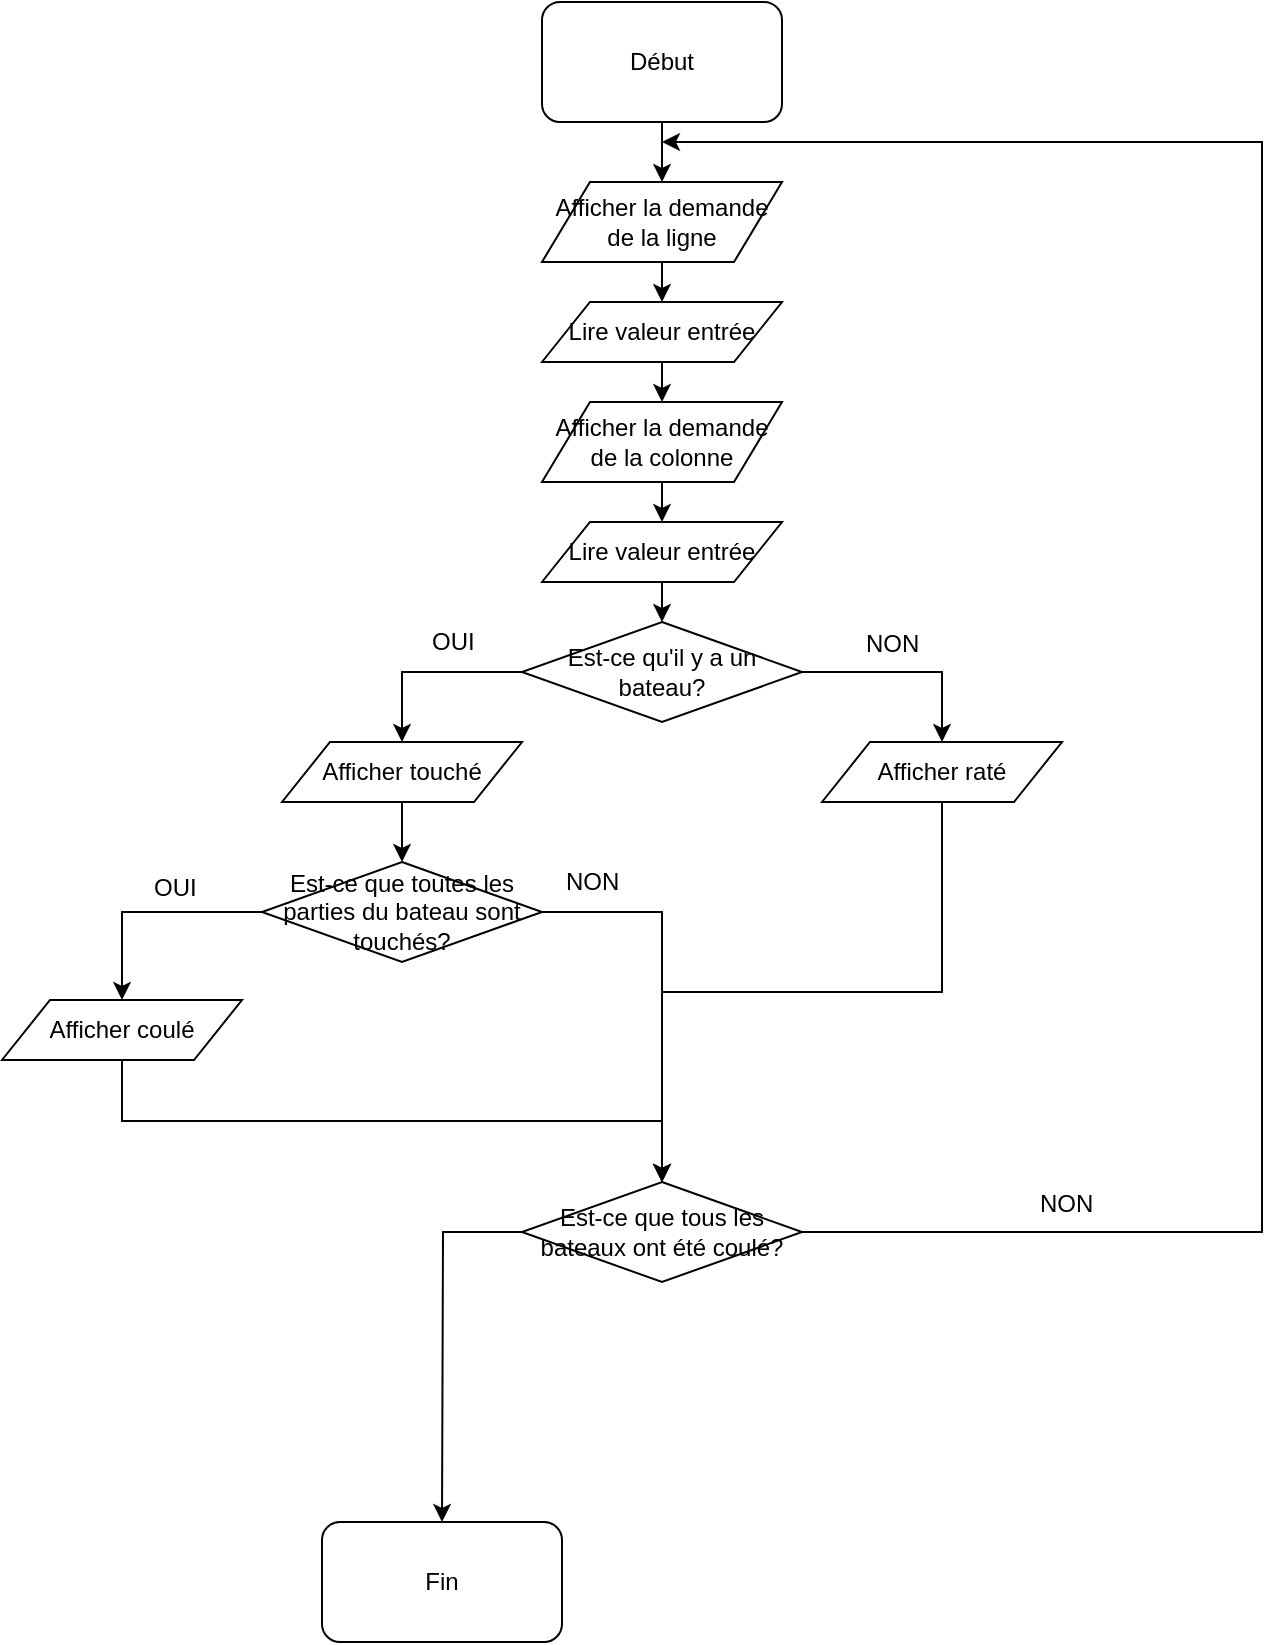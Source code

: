 <mxfile version="10.6.0" type="device"><diagram id="vwDHhR83vgKixVL4SQj4" name="Page-1"><mxGraphModel dx="738" dy="595" grid="1" gridSize="10" guides="1" tooltips="1" connect="1" arrows="1" fold="1" page="1" pageScale="1" pageWidth="827" pageHeight="1169" math="0" shadow="0"><root><mxCell id="0"/><mxCell id="1" parent="0"/><mxCell id="Gx6yp3rIK86kOS3OuC3F-3" style="edgeStyle=orthogonalEdgeStyle;rounded=0;orthogonalLoop=1;jettySize=auto;html=1;exitX=0.5;exitY=1;exitDx=0;exitDy=0;entryX=0.5;entryY=0;entryDx=0;entryDy=0;" parent="1" source="Gx6yp3rIK86kOS3OuC3F-1" target="Gx6yp3rIK86kOS3OuC3F-2" edge="1"><mxGeometry relative="1" as="geometry"/></mxCell><mxCell id="Gx6yp3rIK86kOS3OuC3F-1" value="Début" style="rounded=1;whiteSpace=wrap;html=1;" parent="1" vertex="1"><mxGeometry x="340" y="70" width="120" height="60" as="geometry"/></mxCell><mxCell id="Gx6yp3rIK86kOS3OuC3F-5" style="edgeStyle=orthogonalEdgeStyle;rounded=0;orthogonalLoop=1;jettySize=auto;html=1;exitX=0.5;exitY=1;exitDx=0;exitDy=0;entryX=0.5;entryY=0;entryDx=0;entryDy=0;" parent="1" source="Gx6yp3rIK86kOS3OuC3F-2" target="Gx6yp3rIK86kOS3OuC3F-4" edge="1"><mxGeometry relative="1" as="geometry"/></mxCell><mxCell id="Gx6yp3rIK86kOS3OuC3F-2" value="Afficher la demande de la ligne" style="shape=parallelogram;perimeter=parallelogramPerimeter;whiteSpace=wrap;html=1;" parent="1" vertex="1"><mxGeometry x="340" y="160" width="120" height="40" as="geometry"/></mxCell><mxCell id="Gx6yp3rIK86kOS3OuC3F-9" style="edgeStyle=orthogonalEdgeStyle;rounded=0;orthogonalLoop=1;jettySize=auto;html=1;exitX=0.5;exitY=1;exitDx=0;exitDy=0;entryX=0.5;entryY=0;entryDx=0;entryDy=0;" parent="1" source="Gx6yp3rIK86kOS3OuC3F-4" target="Gx6yp3rIK86kOS3OuC3F-7" edge="1"><mxGeometry relative="1" as="geometry"/></mxCell><mxCell id="Gx6yp3rIK86kOS3OuC3F-4" value="Lire valeur entrée" style="shape=parallelogram;perimeter=parallelogramPerimeter;whiteSpace=wrap;html=1;" parent="1" vertex="1"><mxGeometry x="340" y="220" width="120" height="30" as="geometry"/></mxCell><mxCell id="Gx6yp3rIK86kOS3OuC3F-6" style="edgeStyle=orthogonalEdgeStyle;rounded=0;orthogonalLoop=1;jettySize=auto;html=1;exitX=0.5;exitY=1;exitDx=0;exitDy=0;entryX=0.5;entryY=0;entryDx=0;entryDy=0;" parent="1" source="Gx6yp3rIK86kOS3OuC3F-7" target="Gx6yp3rIK86kOS3OuC3F-8" edge="1"><mxGeometry relative="1" as="geometry"/></mxCell><mxCell id="Gx6yp3rIK86kOS3OuC3F-7" value="Afficher la demande de la colonne" style="shape=parallelogram;perimeter=parallelogramPerimeter;whiteSpace=wrap;html=1;" parent="1" vertex="1"><mxGeometry x="340" y="270" width="120" height="40" as="geometry"/></mxCell><mxCell id="bS_BpqP0jxccTtTZH24H-3" style="edgeStyle=orthogonalEdgeStyle;rounded=0;orthogonalLoop=1;jettySize=auto;html=1;exitX=0.5;exitY=1;exitDx=0;exitDy=0;entryX=0.5;entryY=0;entryDx=0;entryDy=0;" parent="1" source="Gx6yp3rIK86kOS3OuC3F-8" target="bS_BpqP0jxccTtTZH24H-2" edge="1"><mxGeometry relative="1" as="geometry"/></mxCell><mxCell id="Gx6yp3rIK86kOS3OuC3F-8" value="Lire valeur entrée" style="shape=parallelogram;perimeter=parallelogramPerimeter;whiteSpace=wrap;html=1;" parent="1" vertex="1"><mxGeometry x="340" y="330" width="120" height="30" as="geometry"/></mxCell><mxCell id="bS_BpqP0jxccTtTZH24H-9" style="edgeStyle=orthogonalEdgeStyle;rounded=0;orthogonalLoop=1;jettySize=auto;html=1;exitX=0;exitY=0.5;exitDx=0;exitDy=0;entryX=0.5;entryY=0;entryDx=0;entryDy=0;" parent="1" source="bS_BpqP0jxccTtTZH24H-2" target="bS_BpqP0jxccTtTZH24H-8" edge="1"><mxGeometry relative="1" as="geometry"/></mxCell><mxCell id="bS_BpqP0jxccTtTZH24H-13" style="edgeStyle=orthogonalEdgeStyle;rounded=0;orthogonalLoop=1;jettySize=auto;html=1;exitX=1;exitY=0.5;exitDx=0;exitDy=0;entryX=0.5;entryY=0;entryDx=0;entryDy=0;" parent="1" source="bS_BpqP0jxccTtTZH24H-2" target="bS_BpqP0jxccTtTZH24H-4" edge="1"><mxGeometry relative="1" as="geometry"/></mxCell><mxCell id="bS_BpqP0jxccTtTZH24H-2" value="Est-ce qu'il y a un bateau?" style="rhombus;whiteSpace=wrap;html=1;" parent="1" vertex="1"><mxGeometry x="330" y="380" width="140" height="50" as="geometry"/></mxCell><mxCell id="bS_BpqP0jxccTtTZH24H-18" style="edgeStyle=orthogonalEdgeStyle;rounded=0;orthogonalLoop=1;jettySize=auto;html=1;exitX=0.5;exitY=1;exitDx=0;exitDy=0;entryX=0.5;entryY=0;entryDx=0;entryDy=0;" parent="1" source="bS_BpqP0jxccTtTZH24H-4" target="bS_BpqP0jxccTtTZH24H-17" edge="1"><mxGeometry relative="1" as="geometry"/></mxCell><mxCell id="bS_BpqP0jxccTtTZH24H-4" value="Afficher raté" style="shape=parallelogram;perimeter=parallelogramPerimeter;whiteSpace=wrap;html=1;" parent="1" vertex="1"><mxGeometry x="480" y="440" width="120" height="30" as="geometry"/></mxCell><mxCell id="bS_BpqP0jxccTtTZH24H-6" value="NON" style="text;html=1;resizable=0;points=[];autosize=1;align=left;verticalAlign=top;spacingTop=-4;" parent="1" vertex="1"><mxGeometry x="500" y="381" width="40" height="20" as="geometry"/></mxCell><mxCell id="bS_BpqP0jxccTtTZH24H-12" style="edgeStyle=orthogonalEdgeStyle;rounded=0;orthogonalLoop=1;jettySize=auto;html=1;exitX=0.5;exitY=1;exitDx=0;exitDy=0;entryX=0.5;entryY=0;entryDx=0;entryDy=0;" parent="1" source="bS_BpqP0jxccTtTZH24H-8" target="bS_BpqP0jxccTtTZH24H-11" edge="1"><mxGeometry relative="1" as="geometry"/></mxCell><mxCell id="bS_BpqP0jxccTtTZH24H-8" value="Afficher touché" style="shape=parallelogram;perimeter=parallelogramPerimeter;whiteSpace=wrap;html=1;" parent="1" vertex="1"><mxGeometry x="210" y="440" width="120" height="30" as="geometry"/></mxCell><mxCell id="bS_BpqP0jxccTtTZH24H-10" value="OUI" style="text;html=1;resizable=0;points=[];autosize=1;align=left;verticalAlign=top;spacingTop=-4;" parent="1" vertex="1"><mxGeometry x="283" y="380" width="40" height="20" as="geometry"/></mxCell><mxCell id="bS_BpqP0jxccTtTZH24H-15" style="edgeStyle=orthogonalEdgeStyle;rounded=0;orthogonalLoop=1;jettySize=auto;html=1;exitX=0;exitY=0.5;exitDx=0;exitDy=0;entryX=0.5;entryY=0;entryDx=0;entryDy=0;" parent="1" source="bS_BpqP0jxccTtTZH24H-11" target="bS_BpqP0jxccTtTZH24H-14" edge="1"><mxGeometry relative="1" as="geometry"/></mxCell><mxCell id="bS_BpqP0jxccTtTZH24H-19" style="edgeStyle=orthogonalEdgeStyle;rounded=0;orthogonalLoop=1;jettySize=auto;html=1;exitX=1;exitY=0.5;exitDx=0;exitDy=0;entryX=0.5;entryY=0;entryDx=0;entryDy=0;" parent="1" source="bS_BpqP0jxccTtTZH24H-11" target="bS_BpqP0jxccTtTZH24H-17" edge="1"><mxGeometry relative="1" as="geometry"/></mxCell><mxCell id="bS_BpqP0jxccTtTZH24H-11" value="Est-ce que toutes les parties du bateau sont touchés?" style="rhombus;whiteSpace=wrap;html=1;" parent="1" vertex="1"><mxGeometry x="200" y="500" width="140" height="50" as="geometry"/></mxCell><mxCell id="bS_BpqP0jxccTtTZH24H-20" style="edgeStyle=orthogonalEdgeStyle;rounded=0;orthogonalLoop=1;jettySize=auto;html=1;exitX=0.5;exitY=1;exitDx=0;exitDy=0;entryX=0.5;entryY=0;entryDx=0;entryDy=0;" parent="1" source="bS_BpqP0jxccTtTZH24H-14" target="bS_BpqP0jxccTtTZH24H-17" edge="1"><mxGeometry relative="1" as="geometry"/></mxCell><mxCell id="bS_BpqP0jxccTtTZH24H-14" value="Afficher coulé" style="shape=parallelogram;perimeter=parallelogramPerimeter;whiteSpace=wrap;html=1;" parent="1" vertex="1"><mxGeometry x="70" y="569" width="120" height="30" as="geometry"/></mxCell><mxCell id="bS_BpqP0jxccTtTZH24H-16" value="OUI" style="text;html=1;resizable=0;points=[];autosize=1;align=left;verticalAlign=top;spacingTop=-4;" parent="1" vertex="1"><mxGeometry x="144" y="503" width="40" height="20" as="geometry"/></mxCell><mxCell id="bS_BpqP0jxccTtTZH24H-21" style="edgeStyle=orthogonalEdgeStyle;rounded=0;orthogonalLoop=1;jettySize=auto;html=1;exitX=0;exitY=0.5;exitDx=0;exitDy=0;" parent="1" source="bS_BpqP0jxccTtTZH24H-17" edge="1"><mxGeometry relative="1" as="geometry"><mxPoint x="400" y="140" as="targetPoint"/><Array as="points"><mxPoint x="700" y="685"/><mxPoint x="700" y="140"/></Array></mxGeometry></mxCell><mxCell id="hW5td4nSqb_WYn6dE1l--1" style="edgeStyle=orthogonalEdgeStyle;rounded=0;orthogonalLoop=1;jettySize=auto;html=1;exitX=0;exitY=0.5;exitDx=0;exitDy=0;" parent="1" source="bS_BpqP0jxccTtTZH24H-17" edge="1"><mxGeometry relative="1" as="geometry"><mxPoint x="290" y="830" as="targetPoint"/></mxGeometry></mxCell><mxCell id="bS_BpqP0jxccTtTZH24H-17" value="Est-ce que tous les bateaux ont été coulé?" style="rhombus;whiteSpace=wrap;html=1;" parent="1" vertex="1"><mxGeometry x="330" y="660" width="140" height="50" as="geometry"/></mxCell><mxCell id="bS_BpqP0jxccTtTZH24H-23" value="NON" style="text;html=1;resizable=0;points=[];autosize=1;align=left;verticalAlign=top;spacingTop=-4;" parent="1" vertex="1"><mxGeometry x="587" y="661" width="40" height="20" as="geometry"/></mxCell><mxCell id="bS_BpqP0jxccTtTZH24H-24" value="NON" style="text;html=1;resizable=0;points=[];autosize=1;align=left;verticalAlign=top;spacingTop=-4;" parent="1" vertex="1"><mxGeometry x="350" y="500" width="40" height="20" as="geometry"/></mxCell><mxCell id="hW5td4nSqb_WYn6dE1l--2" value="Fin" style="rounded=1;whiteSpace=wrap;html=1;" parent="1" vertex="1"><mxGeometry x="230" y="830" width="120" height="60" as="geometry"/></mxCell></root></mxGraphModel></diagram></mxfile>
